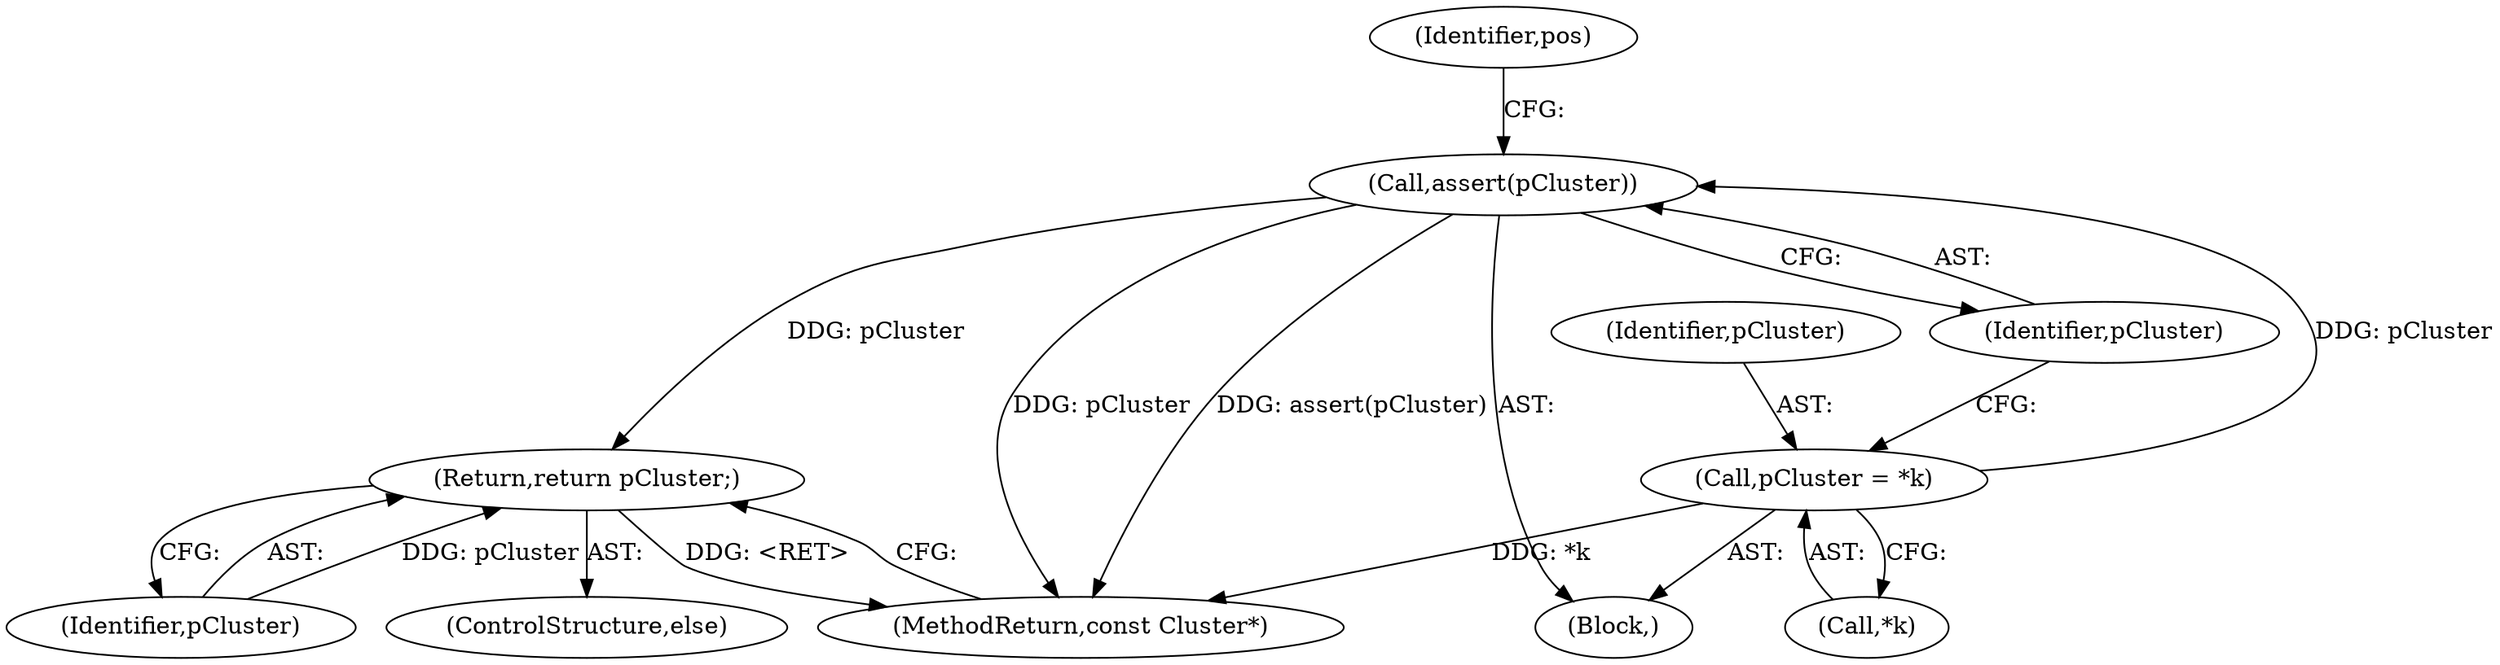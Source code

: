 digraph "1_Android_04839626ed859623901ebd3a5fd483982186b59d_42@API" {
"1000153" [label="(Call,assert(pCluster))"];
"1000149" [label="(Call,pCluster = *k)"];
"1000181" [label="(Return,return pCluster;)"];
"1000219" [label="(MethodReturn,const Cluster*)"];
"1000157" [label="(Identifier,pos)"];
"1000182" [label="(Identifier,pCluster)"];
"1000153" [label="(Call,assert(pCluster))"];
"1000180" [label="(ControlStructure,else)"];
"1000150" [label="(Identifier,pCluster)"];
"1000135" [label="(Block,)"];
"1000149" [label="(Call,pCluster = *k)"];
"1000181" [label="(Return,return pCluster;)"];
"1000151" [label="(Call,*k)"];
"1000154" [label="(Identifier,pCluster)"];
"1000153" -> "1000135"  [label="AST: "];
"1000153" -> "1000154"  [label="CFG: "];
"1000154" -> "1000153"  [label="AST: "];
"1000157" -> "1000153"  [label="CFG: "];
"1000153" -> "1000219"  [label="DDG: assert(pCluster)"];
"1000153" -> "1000219"  [label="DDG: pCluster"];
"1000149" -> "1000153"  [label="DDG: pCluster"];
"1000153" -> "1000181"  [label="DDG: pCluster"];
"1000149" -> "1000135"  [label="AST: "];
"1000149" -> "1000151"  [label="CFG: "];
"1000150" -> "1000149"  [label="AST: "];
"1000151" -> "1000149"  [label="AST: "];
"1000154" -> "1000149"  [label="CFG: "];
"1000149" -> "1000219"  [label="DDG: *k"];
"1000181" -> "1000180"  [label="AST: "];
"1000181" -> "1000182"  [label="CFG: "];
"1000182" -> "1000181"  [label="AST: "];
"1000219" -> "1000181"  [label="CFG: "];
"1000181" -> "1000219"  [label="DDG: <RET>"];
"1000182" -> "1000181"  [label="DDG: pCluster"];
}
